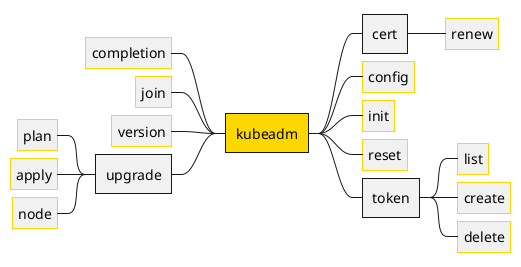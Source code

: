 @startmindmap kubeadm
<style>

node {
'    Padding 10
    Margin 4
'    HorizontalAlignment center
'    LineColor blue
    LineThickness 1.0
'    BackgroundColor gold
    RoundCorner 0
'    MaximumWidth 10.0
'    MinimumWidth 100
    Shadowing 0.0
}

rootNode {
    Margin 12
'    LineStyle 8.0;3.0
'    LineColor red
    HorizontalAlignment center
'    BackgroundColor white
    BackgroundColor gold
    LineThickness 1.0
'    RoundCorner 0
'    Shadowing 0.0
}

leafNode {
    LineColor gold
    RoundCorner 0
    Padding 6
    Margin 4
'    MinimumWidth 100
}

arrow {
'    LineStyle 4
'    LineThickness 0.5
'    LineColor green
}
</style>
+ kubeadm
++ cert
+++ renew
-- completion
++ config
++ init
++ reset
-- join
++ token
+++ list
+++ create
+++ delete
-- version
-- upgrade
--- plan
--- apply
--- node
@endmindmap

